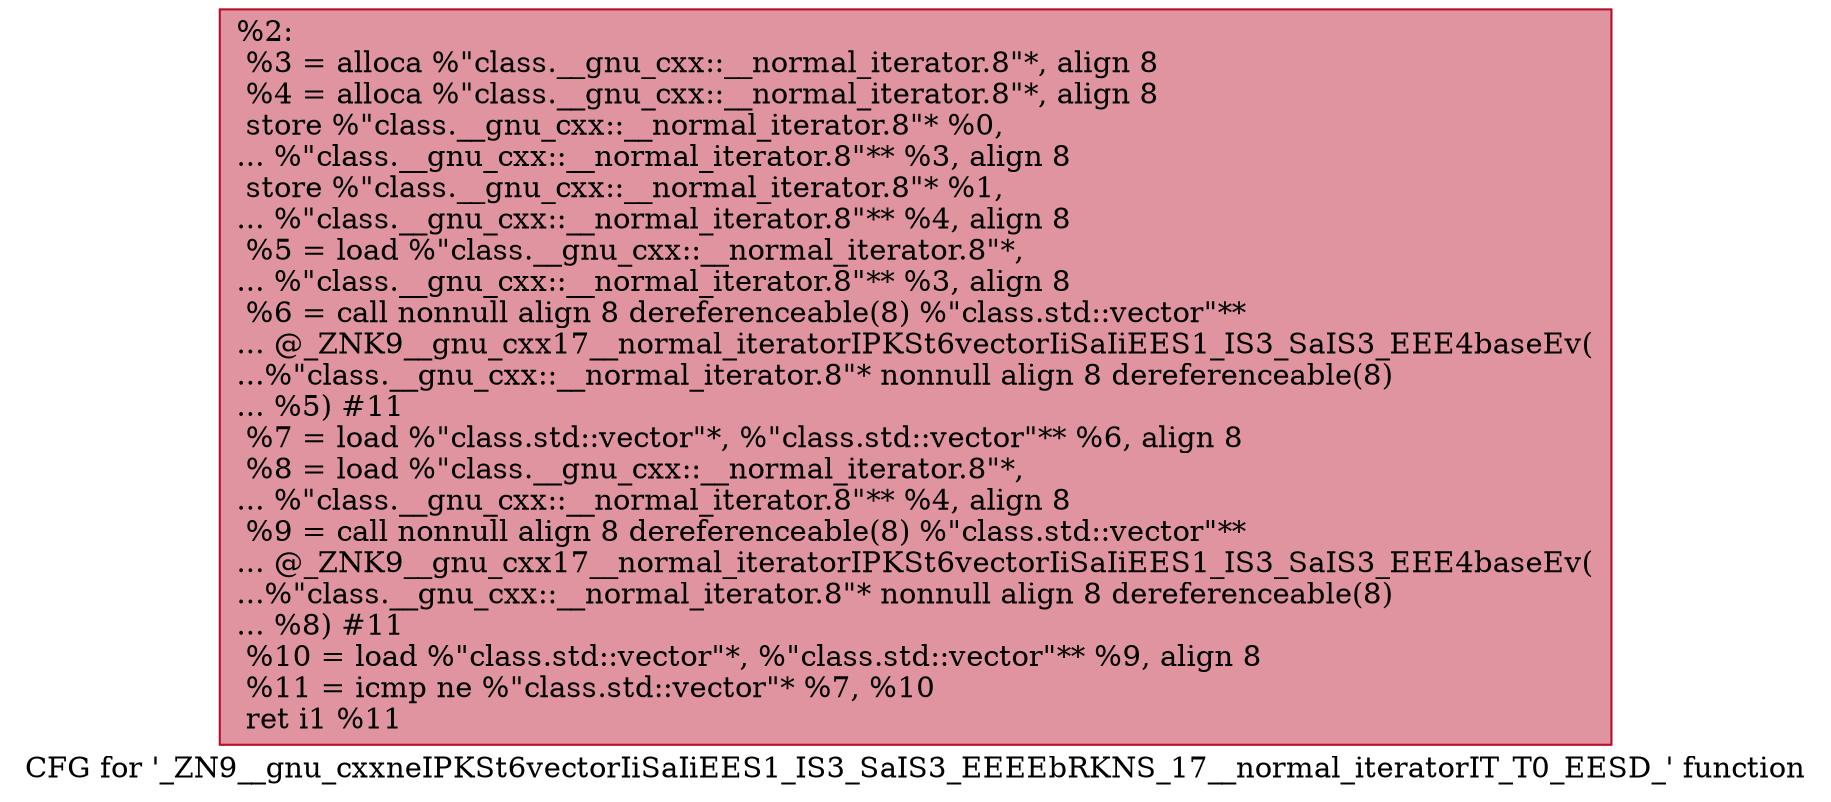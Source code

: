 digraph "CFG for '_ZN9__gnu_cxxneIPKSt6vectorIiSaIiEES1_IS3_SaIS3_EEEEbRKNS_17__normal_iteratorIT_T0_EESD_' function" {
	label="CFG for '_ZN9__gnu_cxxneIPKSt6vectorIiSaIiEES1_IS3_SaIS3_EEEEbRKNS_17__normal_iteratorIT_T0_EESD_' function";

	Node0x559aeab40be0 [shape=record,color="#b70d28ff", style=filled, fillcolor="#b70d2870",label="{%2:\l  %3 = alloca %\"class.__gnu_cxx::__normal_iterator.8\"*, align 8\l  %4 = alloca %\"class.__gnu_cxx::__normal_iterator.8\"*, align 8\l  store %\"class.__gnu_cxx::__normal_iterator.8\"* %0,\l... %\"class.__gnu_cxx::__normal_iterator.8\"** %3, align 8\l  store %\"class.__gnu_cxx::__normal_iterator.8\"* %1,\l... %\"class.__gnu_cxx::__normal_iterator.8\"** %4, align 8\l  %5 = load %\"class.__gnu_cxx::__normal_iterator.8\"*,\l... %\"class.__gnu_cxx::__normal_iterator.8\"** %3, align 8\l  %6 = call nonnull align 8 dereferenceable(8) %\"class.std::vector\"**\l... @_ZNK9__gnu_cxx17__normal_iteratorIPKSt6vectorIiSaIiEES1_IS3_SaIS3_EEE4baseEv(\l...%\"class.__gnu_cxx::__normal_iterator.8\"* nonnull align 8 dereferenceable(8)\l... %5) #11\l  %7 = load %\"class.std::vector\"*, %\"class.std::vector\"** %6, align 8\l  %8 = load %\"class.__gnu_cxx::__normal_iterator.8\"*,\l... %\"class.__gnu_cxx::__normal_iterator.8\"** %4, align 8\l  %9 = call nonnull align 8 dereferenceable(8) %\"class.std::vector\"**\l... @_ZNK9__gnu_cxx17__normal_iteratorIPKSt6vectorIiSaIiEES1_IS3_SaIS3_EEE4baseEv(\l...%\"class.__gnu_cxx::__normal_iterator.8\"* nonnull align 8 dereferenceable(8)\l... %8) #11\l  %10 = load %\"class.std::vector\"*, %\"class.std::vector\"** %9, align 8\l  %11 = icmp ne %\"class.std::vector\"* %7, %10\l  ret i1 %11\l}"];
}
